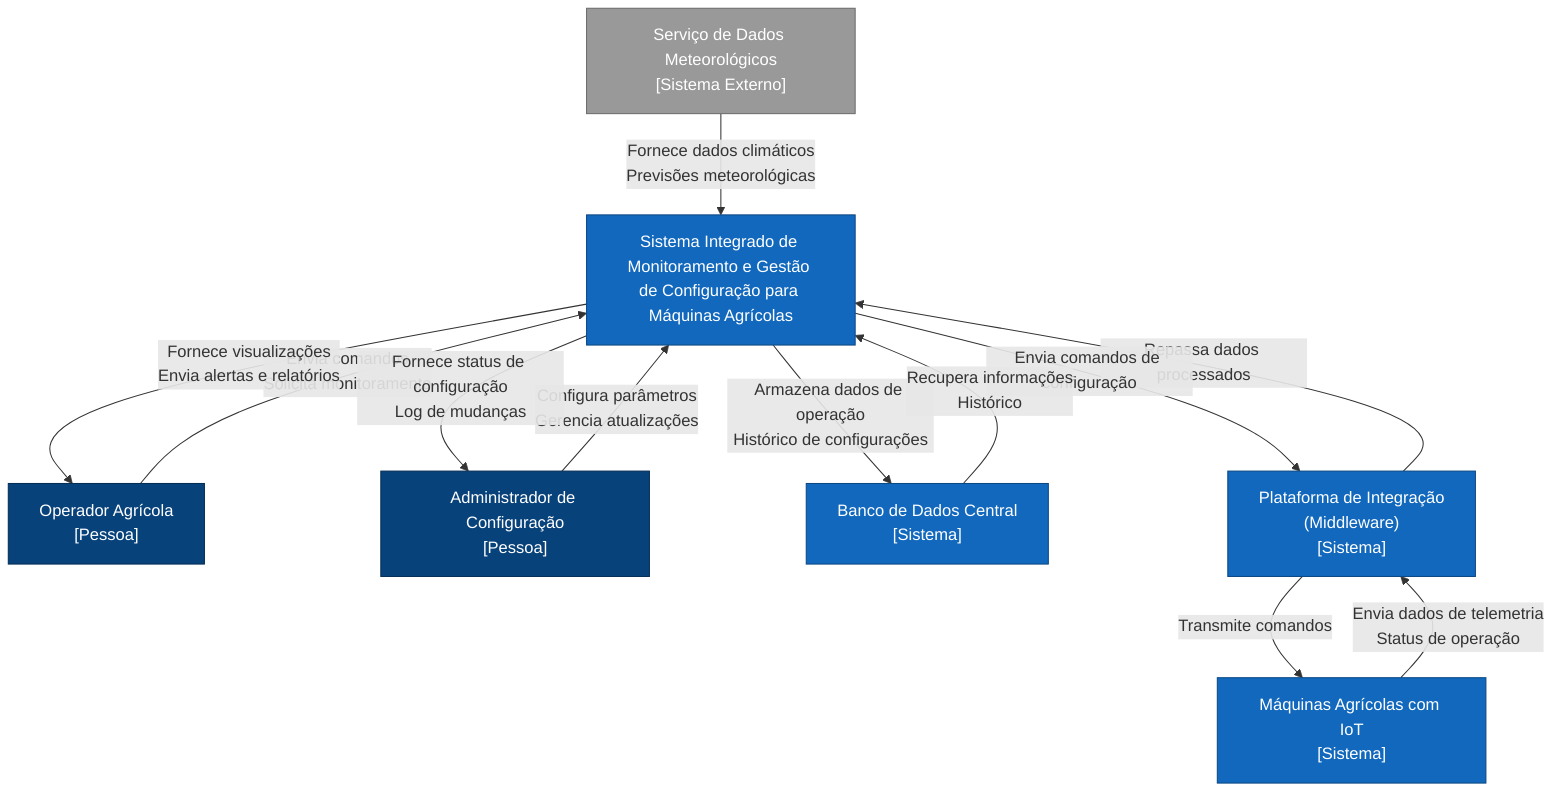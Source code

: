 graph TD
    %% Definição dos atores e sistemas
    Sistema["Sistema Integrado de Monitoramento e Gestão de Configuração para Máquinas Agrícolas"]
    Operador["Operador Agrícola\n[Pessoa]"]
    Administrador["Administrador de Configuração\n[Pessoa]"]
    MaquinasIoT["Máquinas Agrícolas com IoT\n[Sistema]"]
    ServicoMeteo["Serviço de Dados Meteorológicos\n[Sistema Externo]"]
    BancoDados["Banco de Dados Central\n[Sistema]"]
    Middleware["Plataforma de Integração\n(Middleware)\n[Sistema]"]
    
    %% Estilo dos elementos
    classDef sistema fill:#1168bd,stroke:#0b4884,color:white
    classDef pessoa fill:#08427b,stroke:#052e56,color:white
    classDef sistemaExterno fill:#999999,stroke:#6b6b6b,color:white
    
    %% Aplicação de estilos
    class Sistema sistema
    class Operador,Administrador pessoa
    class MaquinasIoT,BancoDados,Middleware sistema
    class ServicoMeteo sistemaExterno
    
    %% Conexões e fluxos de dados
    Operador -->|"Envia comandos\nSolicita monitoramento"| Sistema
    Sistema -->|"Fornece visualizações\nEnvia alertas e relatórios"| Operador
    
    Administrador -->|"Configura parâmetros\nGerencia atualizações"| Sistema
    Sistema -->|"Fornece status de configuração\nLog de mudanças"| Administrador
    
    MaquinasIoT -->|"Envia dados de telemetria\nStatus de operação"| Middleware
    Middleware -->|"Repassa dados processados"| Sistema
    Sistema -->|"Envia comandos de configuração"| Middleware
    Middleware -->|"Transmite comandos"| MaquinasIoT
    
    ServicoMeteo -->|"Fornece dados climáticos\nPrevisões meteorológicas"| Sistema
    
    Sistema -->|"Armazena dados de operação\nHistórico de configurações"| BancoDados
    BancoDados -->|"Recupera informações\nHistórico"| Sistema